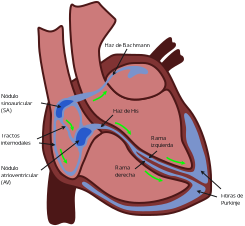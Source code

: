 <?xml version="1.0" encoding="UTF-8"?>
<dia:diagram xmlns:dia="http://www.lysator.liu.se/~alla/dia/">
  <dia:layer name="Fondo" visible="true" active="true">
    <dia:group>
      <dia:object type="Standard - Beziergon" version="0" id="O0">
        <dia:attribute name="obj_pos">
          <dia:point val="9.3,6"/>
        </dia:attribute>
        <dia:attribute name="obj_bb">
          <dia:rectangle val="7.401,5.905;9.55,8.295"/>
        </dia:attribute>
        <dia:attribute name="bez_points">
          <dia:point val="9.3,6"/>
          <dia:point val="9.3,6.4"/>
          <dia:point val="9.5,6.1"/>
          <dia:point val="9.5,6.3"/>
          <dia:point val="9.5,6.5"/>
          <dia:point val="8.8,6.7"/>
          <dia:point val="8.6,7.3"/>
          <dia:point val="8.4,7.9"/>
          <dia:point val="7.9,8.4"/>
          <dia:point val="7.5,8.2"/>
          <dia:point val="7.1,8"/>
          <dia:point val="9.3,5.6"/>
        </dia:attribute>
        <dia:attribute name="corner_types">
          <dia:enum val="1815938961"/>
          <dia:enum val="0"/>
          <dia:enum val="0"/>
          <dia:enum val="0"/>
          <dia:enum val="0"/>
        </dia:attribute>
        <dia:attribute name="line_color">
          <dia:color val="#4c1717"/>
        </dia:attribute>
        <dia:attribute name="line_width">
          <dia:real val="0.1"/>
        </dia:attribute>
        <dia:attribute name="inner_color">
          <dia:color val="#4c1717"/>
        </dia:attribute>
        <dia:attribute name="show_background">
          <dia:boolean val="true"/>
        </dia:attribute>
      </dia:object>
      <dia:object type="Standard - Beziergon" version="0" id="O1">
        <dia:attribute name="obj_pos">
          <dia:point val="9.7,6.6"/>
        </dia:attribute>
        <dia:attribute name="obj_bb">
          <dia:rectangle val="7.801,6.505;9.951,8.911"/>
        </dia:attribute>
        <dia:attribute name="bez_points">
          <dia:point val="9.7,6.6"/>
          <dia:point val="9.7,7"/>
          <dia:point val="9.867,6.767"/>
          <dia:point val="9.9,7"/>
          <dia:point val="9.933,7.233"/>
          <dia:point val="9.1,7.3"/>
          <dia:point val="8.9,8"/>
          <dia:point val="8.7,8.7"/>
          <dia:point val="8.3,9"/>
          <dia:point val="7.9,8.8"/>
          <dia:point val="7.5,8.6"/>
          <dia:point val="9.7,6.2"/>
        </dia:attribute>
        <dia:attribute name="corner_types">
          <dia:enum val="1815938961"/>
          <dia:enum val="0"/>
          <dia:enum val="0"/>
          <dia:enum val="0"/>
          <dia:enum val="0"/>
        </dia:attribute>
        <dia:attribute name="line_color">
          <dia:color val="#4c1717"/>
        </dia:attribute>
        <dia:attribute name="line_width">
          <dia:real val="0.1"/>
        </dia:attribute>
        <dia:attribute name="inner_color">
          <dia:color val="#4c1717"/>
        </dia:attribute>
        <dia:attribute name="show_background">
          <dia:boolean val="true"/>
        </dia:attribute>
      </dia:object>
      <dia:object type="Standard - Beziergon" version="0" id="O2">
        <dia:attribute name="obj_pos">
          <dia:point val="3.7,12"/>
        </dia:attribute>
        <dia:attribute name="obj_bb">
          <dia:rectangle val="3.084,11.79;4.59,15.306"/>
        </dia:attribute>
        <dia:attribute name="bez_points">
          <dia:point val="3.7,12"/>
          <dia:point val="4.1,13"/>
          <dia:point val="4.7,12.8"/>
          <dia:point val="4.5,13.5"/>
          <dia:point val="4.3,14.2"/>
          <dia:point val="4.7,15.4"/>
          <dia:point val="4.217,15.194"/>
          <dia:point val="3.733,14.988"/>
          <dia:point val="3.7,15.4"/>
          <dia:point val="3.3,15.2"/>
          <dia:point val="2.9,15"/>
          <dia:point val="3.3,11"/>
        </dia:attribute>
        <dia:attribute name="corner_types">
          <dia:enum val="1815938961"/>
          <dia:enum val="0"/>
          <dia:enum val="0"/>
          <dia:enum val="0"/>
          <dia:enum val="0"/>
        </dia:attribute>
        <dia:attribute name="line_color">
          <dia:color val="#4c1717"/>
        </dia:attribute>
        <dia:attribute name="line_width">
          <dia:real val="0.1"/>
        </dia:attribute>
        <dia:attribute name="inner_color">
          <dia:color val="#4c1717"/>
        </dia:attribute>
        <dia:attribute name="show_background">
          <dia:boolean val="true"/>
        </dia:attribute>
      </dia:object>
      <dia:object type="Standard - Beziergon" version="0" id="O3">
        <dia:attribute name="obj_pos">
          <dia:point val="3.1,9.4"/>
        </dia:attribute>
        <dia:attribute name="obj_bb">
          <dia:rectangle val="2.842,6.728;11.353,14.85"/>
        </dia:attribute>
        <dia:attribute name="bez_points">
          <dia:point val="3.1,9.4"/>
          <dia:point val="3.3,8.6"/>
          <dia:point val="4.3,8.2"/>
          <dia:point val="5.5,7.4"/>
          <dia:point val="6.7,6.6"/>
          <dia:point val="6.1,6.8"/>
          <dia:point val="7.7,6.8"/>
          <dia:point val="9.3,6.8"/>
          <dia:point val="9.3,8.5"/>
          <dia:point val="10.1,9.4"/>
          <dia:point val="10.9,10.3"/>
          <dia:point val="11.3,12"/>
          <dia:point val="11.3,13"/>
          <dia:point val="11.3,14"/>
          <dia:point val="11.4,13.8"/>
          <dia:point val="10.4,14.3"/>
          <dia:point val="9.4,14.8"/>
          <dia:point val="8.9,14.8"/>
          <dia:point val="7.9,14.8"/>
          <dia:point val="6.9,14.8"/>
          <dia:point val="6.4,14.5"/>
          <dia:point val="5.4,13.8"/>
          <dia:point val="4.4,13.1"/>
          <dia:point val="3.8,13.6"/>
          <dia:point val="3.3,12.6"/>
          <dia:point val="2.8,11.6"/>
          <dia:point val="2.9,11.4"/>
          <dia:point val="2.9,11"/>
          <dia:point val="2.9,10.6"/>
          <dia:point val="2.9,10.2"/>
        </dia:attribute>
        <dia:attribute name="corner_types">
          <dia:enum val="1918960260"/>
          <dia:enum val="0"/>
          <dia:enum val="0"/>
          <dia:enum val="0"/>
          <dia:enum val="0"/>
          <dia:enum val="0"/>
          <dia:enum val="0"/>
          <dia:enum val="0"/>
          <dia:enum val="0"/>
          <dia:enum val="0"/>
          <dia:enum val="0"/>
        </dia:attribute>
        <dia:attribute name="line_color">
          <dia:color val="#4c1717"/>
        </dia:attribute>
        <dia:attribute name="line_width">
          <dia:real val="0.1"/>
        </dia:attribute>
        <dia:attribute name="inner_color">
          <dia:color val="#803333"/>
        </dia:attribute>
        <dia:attribute name="show_background">
          <dia:boolean val="true"/>
        </dia:attribute>
      </dia:object>
      <dia:object type="Standard - Beziergon" version="0" id="O4">
        <dia:attribute name="obj_pos">
          <dia:point val="6.5,5"/>
        </dia:attribute>
        <dia:attribute name="obj_bb">
          <dia:rectangle val="4.197,4.103;10.401,12.55"/>
        </dia:attribute>
        <dia:attribute name="bez_points">
          <dia:point val="6.5,5"/>
          <dia:point val="6.7,5.2"/>
          <dia:point val="5.7,6"/>
          <dia:point val="5.7,6.6"/>
          <dia:point val="5.7,7.2"/>
          <dia:point val="5.9,8"/>
          <dia:point val="6.1,8.2"/>
          <dia:point val="6.3,8.4"/>
          <dia:point val="6.7,9.2"/>
          <dia:point val="7.9,9"/>
          <dia:point val="9.1,8.8"/>
          <dia:point val="9,8"/>
          <dia:point val="9.5,9.1"/>
          <dia:point val="10,10.2"/>
          <dia:point val="9.7,10.8"/>
          <dia:point val="9.9,11.2"/>
          <dia:point val="10.1,11.6"/>
          <dia:point val="10.6,12.5"/>
          <dia:point val="10.2,12.5"/>
          <dia:point val="9.8,12.5"/>
          <dia:point val="8.567,12"/>
          <dia:point val="7.9,11.6"/>
          <dia:point val="7.233,11.2"/>
          <dia:point val="7.1,10.6"/>
          <dia:point val="6.1,10.2"/>
          <dia:point val="5.1,9.8"/>
          <dia:point val="4.7,8.4"/>
          <dia:point val="4.5,7.6"/>
          <dia:point val="4.3,6.8"/>
          <dia:point val="4.1,4"/>
          <dia:point val="4.4,4.3"/>
          <dia:point val="4.7,4.6"/>
          <dia:point val="5.55,3.983"/>
          <dia:point val="5.7,4.2"/>
          <dia:point val="5.85,4.417"/>
          <dia:point val="6.3,4.8"/>
        </dia:attribute>
        <dia:attribute name="corner_types">
          <dia:enum val="1918960260"/>
          <dia:enum val="0"/>
          <dia:enum val="0"/>
          <dia:enum val="0"/>
          <dia:enum val="0"/>
          <dia:enum val="0"/>
          <dia:enum val="0"/>
          <dia:enum val="0"/>
          <dia:enum val="0"/>
          <dia:enum val="0"/>
          <dia:enum val="0"/>
          <dia:enum val="0"/>
          <dia:enum val="0"/>
        </dia:attribute>
        <dia:attribute name="line_color">
          <dia:color val="#4c1717"/>
        </dia:attribute>
        <dia:attribute name="line_width">
          <dia:real val="0.1"/>
        </dia:attribute>
        <dia:attribute name="inner_color">
          <dia:color val="#cc7a7a"/>
        </dia:attribute>
        <dia:attribute name="show_background">
          <dia:boolean val="true"/>
        </dia:attribute>
      </dia:object>
      <dia:object type="Standard - Beziergon" version="0" id="O5">
        <dia:attribute name="obj_pos">
          <dia:point val="7.9,7.2"/>
        </dia:attribute>
        <dia:attribute name="obj_bb">
          <dia:rectangle val="5.987,7.15;9.076,9.082"/>
        </dia:attribute>
        <dia:attribute name="bez_points">
          <dia:point val="7.9,7.2"/>
          <dia:point val="8.6,7.2"/>
          <dia:point val="8.933,7.933"/>
          <dia:point val="9,8.1"/>
          <dia:point val="9.067,8.267"/>
          <dia:point val="9.1,8.8"/>
          <dia:point val="7.9,9"/>
          <dia:point val="6.7,9.2"/>
          <dia:point val="6.3,8.4"/>
          <dia:point val="6.1,8.2"/>
          <dia:point val="5.9,8"/>
          <dia:point val="6.2,7.6"/>
          <dia:point val="6.7,7.4"/>
          <dia:point val="7.2,7.2"/>
          <dia:point val="7.2,7.2"/>
        </dia:attribute>
        <dia:attribute name="corner_types">
          <dia:enum val="1815938298"/>
          <dia:enum val="0"/>
          <dia:enum val="0"/>
          <dia:enum val="0"/>
          <dia:enum val="0"/>
          <dia:enum val="0"/>
        </dia:attribute>
        <dia:attribute name="line_color">
          <dia:color val="#4c1717"/>
        </dia:attribute>
        <dia:attribute name="line_width">
          <dia:real val="0.1"/>
        </dia:attribute>
        <dia:attribute name="inner_color">
          <dia:color val="#cc7a7a"/>
        </dia:attribute>
        <dia:attribute name="show_background">
          <dia:boolean val="true"/>
        </dia:attribute>
      </dia:object>
      <dia:object type="Standard - Beziergon" version="0" id="O6">
        <dia:attribute name="obj_pos">
          <dia:point val="3.9,12.8"/>
        </dia:attribute>
        <dia:attribute name="obj_bb">
          <dia:rectangle val="3.676,10.605;10.25,14.25"/>
        </dia:attribute>
        <dia:attribute name="bez_points">
          <dia:point val="3.9,12.8"/>
          <dia:point val="3.1,12.4"/>
          <dia:point val="5.3,11.2"/>
          <dia:point val="5.7,10.8"/>
          <dia:point val="6.1,10.4"/>
          <dia:point val="6.9,10.9"/>
          <dia:point val="7.1,11.4"/>
          <dia:point val="7.3,11.9"/>
          <dia:point val="8.3,12.6"/>
          <dia:point val="8.7,12.8"/>
          <dia:point val="9.1,13"/>
          <dia:point val="10.2,13.1"/>
          <dia:point val="10.2,13.3"/>
          <dia:point val="10.2,13.5"/>
          <dia:point val="9.1,14.2"/>
          <dia:point val="7.7,14.2"/>
          <dia:point val="6.3,14.2"/>
          <dia:point val="5.7,13.4"/>
          <dia:point val="5.1,13"/>
          <dia:point val="4.5,12.6"/>
          <dia:point val="4.7,13.2"/>
        </dia:attribute>
        <dia:attribute name="corner_types">
          <dia:enum val="1918960260"/>
          <dia:enum val="0"/>
          <dia:enum val="0"/>
          <dia:enum val="0"/>
          <dia:enum val="0"/>
          <dia:enum val="0"/>
          <dia:enum val="0"/>
          <dia:enum val="0"/>
        </dia:attribute>
        <dia:attribute name="line_color">
          <dia:color val="#4c1717"/>
        </dia:attribute>
        <dia:attribute name="line_width">
          <dia:real val="0.1"/>
        </dia:attribute>
        <dia:attribute name="inner_color">
          <dia:color val="#cc7a7a"/>
        </dia:attribute>
        <dia:attribute name="show_background">
          <dia:boolean val="true"/>
        </dia:attribute>
      </dia:object>
      <dia:object type="Standard - Beziergon" version="0" id="O7">
        <dia:attribute name="obj_pos">
          <dia:point val="3.1,5.6"/>
        </dia:attribute>
        <dia:attribute name="obj_bb">
          <dia:rectangle val="2.618,5.298;5.88,13.066"/>
        </dia:attribute>
        <dia:attribute name="bez_points">
          <dia:point val="3.1,5.6"/>
          <dia:point val="3.7,5.8"/>
          <dia:point val="3.9,4.8"/>
          <dia:point val="3.9,5.8"/>
          <dia:point val="3.9,6.8"/>
          <dia:point val="4.3,8.6"/>
          <dia:point val="4.9,9.6"/>
          <dia:point val="5.5,10.6"/>
          <dia:point val="6.1,10.6"/>
          <dia:point val="5.7,10.8"/>
          <dia:point val="5.3,11"/>
          <dia:point val="5.1,11.8"/>
          <dia:point val="4.9,12.2"/>
          <dia:point val="4.7,12.6"/>
          <dia:point val="4.7,13.4"/>
          <dia:point val="3.9,12.8"/>
          <dia:point val="3.1,12.2"/>
          <dia:point val="3.3,10.217"/>
          <dia:point val="3.3,9.8"/>
          <dia:point val="3.3,9.383"/>
          <dia:point val="2.7,7.2"/>
          <dia:point val="2.7,6.2"/>
          <dia:point val="2.7,5.2"/>
          <dia:point val="2.5,5.4"/>
        </dia:attribute>
        <dia:attribute name="corner_types">
          <dia:enum val="1918960260"/>
          <dia:enum val="0"/>
          <dia:enum val="0"/>
          <dia:enum val="0"/>
          <dia:enum val="0"/>
          <dia:enum val="0"/>
          <dia:enum val="0"/>
          <dia:enum val="0"/>
          <dia:enum val="0"/>
        </dia:attribute>
        <dia:attribute name="line_color">
          <dia:color val="#4c1717"/>
        </dia:attribute>
        <dia:attribute name="line_width">
          <dia:real val="0.1"/>
        </dia:attribute>
        <dia:attribute name="inner_color">
          <dia:color val="#cc7a7a"/>
        </dia:attribute>
        <dia:attribute name="show_background">
          <dia:boolean val="true"/>
        </dia:attribute>
      </dia:object>
    </dia:group>
    <dia:group>
      <dia:object type="Standard - Beziergon" version="0" id="O8">
        <dia:attribute name="obj_pos">
          <dia:point val="4.1,9"/>
        </dia:attribute>
        <dia:attribute name="obj_bb">
          <dia:rectangle val="3.442,8.95;4.529,10.05"/>
        </dia:attribute>
        <dia:attribute name="bez_points">
          <dia:point val="4.1,9"/>
          <dia:point val="4.7,9"/>
          <dia:point val="4.5,9.2"/>
          <dia:point val="4.1,9.4"/>
          <dia:point val="3.7,9.6"/>
          <dia:point val="4.1,10"/>
          <dia:point val="3.7,10"/>
          <dia:point val="3.3,10"/>
          <dia:point val="3.5,9"/>
        </dia:attribute>
        <dia:attribute name="corner_types">
          <dia:enum val="1815937893"/>
          <dia:enum val="0"/>
          <dia:enum val="0"/>
          <dia:enum val="0"/>
        </dia:attribute>
        <dia:attribute name="line_color">
          <dia:color val="#7a93cc"/>
        </dia:attribute>
        <dia:attribute name="line_width">
          <dia:real val="0.1"/>
        </dia:attribute>
        <dia:attribute name="inner_color">
          <dia:color val="#285acc"/>
        </dia:attribute>
        <dia:attribute name="show_background">
          <dia:boolean val="true"/>
        </dia:attribute>
      </dia:object>
      <dia:object type="Standard - Beziergon" version="0" id="O9">
        <dia:attribute name="obj_pos">
          <dia:point val="5.1,10.4"/>
        </dia:attribute>
        <dia:attribute name="obj_bb">
          <dia:rectangle val="4.442,10.328;5.432,11.45"/>
        </dia:attribute>
        <dia:attribute name="bez_points">
          <dia:point val="5.1,10.4"/>
          <dia:point val="5.7,10.6"/>
          <dia:point val="5.167,10.833"/>
          <dia:point val="5.1,11"/>
          <dia:point val="5.033,11.167"/>
          <dia:point val="5.1,11.4"/>
          <dia:point val="4.7,11.4"/>
          <dia:point val="4.3,11.4"/>
          <dia:point val="4.5,10.2"/>
        </dia:attribute>
        <dia:attribute name="corner_types">
          <dia:enum val="1815937893"/>
          <dia:enum val="0"/>
          <dia:enum val="0"/>
          <dia:enum val="0"/>
        </dia:attribute>
        <dia:attribute name="line_color">
          <dia:color val="#7a93cc"/>
        </dia:attribute>
        <dia:attribute name="line_width">
          <dia:real val="0.1"/>
        </dia:attribute>
        <dia:attribute name="inner_color">
          <dia:color val="#285acc"/>
        </dia:attribute>
        <dia:attribute name="show_background">
          <dia:boolean val="true"/>
        </dia:attribute>
      </dia:object>
      <dia:object type="Standard - Beziergon" version="0" id="O10">
        <dia:attribute name="obj_pos">
          <dia:point val="5.3,10.3"/>
        </dia:attribute>
        <dia:attribute name="obj_bb">
          <dia:rectangle val="4.843,9.704;11.15,14.616"/>
        </dia:attribute>
        <dia:attribute name="bez_points">
          <dia:point val="5.3,10.3"/>
          <dia:point val="5.8,10.2"/>
          <dia:point val="6.3,10.5"/>
          <dia:point val="6.5,10.6"/>
          <dia:point val="6.7,10.7"/>
          <dia:point val="7,11"/>
          <dia:point val="7.1,11.1"/>
          <dia:point val="7.2,11.2"/>
          <dia:point val="7.3,11.3"/>
          <dia:point val="7.5,11.5"/>
          <dia:point val="7.7,11.7"/>
          <dia:point val="8.3,12"/>
          <dia:point val="8.5,12.1"/>
          <dia:point val="8.7,12.2"/>
          <dia:point val="9,12.3"/>
          <dia:point val="9.5,12.5"/>
          <dia:point val="10,12.7"/>
          <dia:point val="10.4,12.8"/>
          <dia:point val="10.5,12.6"/>
          <dia:point val="10.6,12.4"/>
          <dia:point val="10.6,12"/>
          <dia:point val="10.3,11.5"/>
          <dia:point val="10,11"/>
          <dia:point val="10.133,10.7"/>
          <dia:point val="10.1,10.4"/>
          <dia:point val="10.067,10.1"/>
          <dia:point val="9.9,9.6"/>
          <dia:point val="10.1,9.8"/>
          <dia:point val="10.3,10"/>
          <dia:point val="10.367,10.217"/>
          <dia:point val="10.5,10.5"/>
          <dia:point val="10.633,10.783"/>
          <dia:point val="10.683,11.017"/>
          <dia:point val="10.8,11.4"/>
          <dia:point val="10.917,11.783"/>
          <dia:point val="10.95,11.817"/>
          <dia:point val="11,12.1"/>
          <dia:point val="11.05,12.383"/>
          <dia:point val="11.1,12.8"/>
          <dia:point val="11.1,13.1"/>
          <dia:point val="11.1,13.4"/>
          <dia:point val="10.5,12.8"/>
          <dia:point val="10.1,12.7"/>
          <dia:point val="9.7,12.6"/>
          <dia:point val="8.9,12.3"/>
          <dia:point val="8.7,12.2"/>
          <dia:point val="8.5,12.1"/>
          <dia:point val="7.267,11.383"/>
          <dia:point val="7.4,11.5"/>
          <dia:point val="7.533,11.617"/>
          <dia:point val="7.483,11.733"/>
          <dia:point val="7.7,11.9"/>
          <dia:point val="7.917,12.067"/>
          <dia:point val="8.167,12.233"/>
          <dia:point val="8.7,12.5"/>
          <dia:point val="9.233,12.767"/>
          <dia:point val="9.733,12.85"/>
          <dia:point val="10.1,13"/>
          <dia:point val="10.467,13.15"/>
          <dia:point val="10.5,13.2"/>
          <dia:point val="10.9,13.4"/>
          <dia:point val="11.3,13.6"/>
          <dia:point val="10.1,14.2"/>
          <dia:point val="9.5,14.4"/>
          <dia:point val="8.9,14.6"/>
          <dia:point val="7.5,14.6"/>
          <dia:point val="7.1,14.5"/>
          <dia:point val="6.7,14.4"/>
          <dia:point val="6.4,14.2"/>
          <dia:point val="6.133,14.038"/>
          <dia:point val="5.867,13.876"/>
          <dia:point val="4.8,13.3"/>
          <dia:point val="4.9,13.2"/>
          <dia:point val="5,13.1"/>
          <dia:point val="5.5,13.6"/>
          <dia:point val="5.7,13.7"/>
          <dia:point val="5.9,13.8"/>
          <dia:point val="6.5,14.317"/>
          <dia:point val="7.1,14.4"/>
          <dia:point val="7.7,14.483"/>
          <dia:point val="8.833,14.4"/>
          <dia:point val="9.3,14.2"/>
          <dia:point val="9.767,14"/>
          <dia:point val="10.2,13.733"/>
          <dia:point val="10.4,13.4"/>
          <dia:point val="10.6,13.067"/>
          <dia:point val="9.6,12.8"/>
          <dia:point val="9.4,12.8"/>
          <dia:point val="9.2,12.8"/>
          <dia:point val="8.8,12.6"/>
          <dia:point val="8.6,12.5"/>
          <dia:point val="8.4,12.4"/>
          <dia:point val="7.867,12.05"/>
          <dia:point val="7.6,11.8"/>
          <dia:point val="7.333,11.55"/>
          <dia:point val="7.333,11.3"/>
          <dia:point val="7,11"/>
          <dia:point val="6.667,10.7"/>
          <dia:point val="6.8,10.8"/>
          <dia:point val="6.5,10.6"/>
          <dia:point val="6.2,10.4"/>
          <dia:point val="5.8,10.45"/>
          <dia:point val="5.65,10.45"/>
          <dia:point val="5.5,10.45"/>
          <dia:point val="5.65,10.4"/>
          <dia:point val="5.5,10.5"/>
          <dia:point val="5.35,10.6"/>
          <dia:point val="5.406,10.546"/>
          <dia:point val="5.372,10.529"/>
          <dia:point val="5.339,10.513"/>
          <dia:point val="5.327,10.47"/>
          <dia:point val="5.3,10.4"/>
          <dia:point val="5.273,10.331"/>
          <dia:point val="4.8,10.4"/>
        </dia:attribute>
        <dia:attribute name="corner_types">
          <dia:enum val="1815937605"/>
          <dia:enum val="0"/>
          <dia:enum val="0"/>
          <dia:enum val="0"/>
          <dia:enum val="0"/>
          <dia:enum val="0"/>
          <dia:enum val="0"/>
          <dia:enum val="0"/>
          <dia:enum val="0"/>
          <dia:enum val="0"/>
          <dia:enum val="0"/>
          <dia:enum val="0"/>
          <dia:enum val="0"/>
          <dia:enum val="0"/>
          <dia:enum val="0"/>
          <dia:enum val="0"/>
          <dia:enum val="0"/>
          <dia:enum val="0"/>
          <dia:enum val="0"/>
          <dia:enum val="0"/>
          <dia:enum val="0"/>
          <dia:enum val="0"/>
          <dia:enum val="0"/>
          <dia:enum val="0"/>
          <dia:enum val="0"/>
          <dia:enum val="0"/>
          <dia:enum val="0"/>
          <dia:enum val="0"/>
          <dia:enum val="0"/>
          <dia:enum val="0"/>
          <dia:enum val="0"/>
          <dia:enum val="0"/>
          <dia:enum val="0"/>
          <dia:enum val="0"/>
          <dia:enum val="0"/>
          <dia:enum val="0"/>
          <dia:enum val="0"/>
          <dia:enum val="0"/>
          <dia:enum val="0"/>
        </dia:attribute>
        <dia:attribute name="line_color">
          <dia:color val="#7a93cc"/>
        </dia:attribute>
        <dia:attribute name="line_width">
          <dia:real val="0.1"/>
        </dia:attribute>
        <dia:attribute name="inner_color">
          <dia:color val="#7a93cc"/>
        </dia:attribute>
        <dia:attribute name="show_background">
          <dia:boolean val="true"/>
        </dia:attribute>
      </dia:object>
      <dia:object type="Standard - Beziergon" version="0" id="O11">
        <dia:attribute name="obj_pos">
          <dia:point val="5.3,8.7"/>
        </dia:attribute>
        <dia:attribute name="obj_bb">
          <dia:rectangle val="4.111,7.35;8.158,9.166"/>
        </dia:attribute>
        <dia:attribute name="bez_points">
          <dia:point val="5.3,8.7"/>
          <dia:point val="6,8.6"/>
          <dia:point val="6.133,7.9"/>
          <dia:point val="6.5,7.7"/>
          <dia:point val="6.867,7.5"/>
          <dia:point val="6.9,7.4"/>
          <dia:point val="7.5,7.4"/>
          <dia:point val="8.1,7.4"/>
          <dia:point val="8.3,7.8"/>
          <dia:point val="7.9,7.7"/>
          <dia:point val="7.5,7.6"/>
          <dia:point val="7.3,8"/>
          <dia:point val="7.2,7.9"/>
          <dia:point val="7.1,7.8"/>
          <dia:point val="7.4,7.6"/>
          <dia:point val="7.3,7.5"/>
          <dia:point val="7.2,7.4"/>
          <dia:point val="6.767,7.533"/>
          <dia:point val="6.5,7.7"/>
          <dia:point val="6.233,7.867"/>
          <dia:point val="6,8.4"/>
          <dia:point val="5.7,8.6"/>
          <dia:point val="5.4,8.8"/>
          <dia:point val="4.5,9.2"/>
          <dia:point val="4.5,9.1"/>
          <dia:point val="4.5,9"/>
          <dia:point val="4.4,9"/>
          <dia:point val="4.2,9"/>
          <dia:point val="4,9"/>
          <dia:point val="4.6,8.8"/>
        </dia:attribute>
        <dia:attribute name="corner_types">
          <dia:enum val="1815937893"/>
          <dia:enum val="0"/>
          <dia:enum val="0"/>
          <dia:enum val="0"/>
          <dia:enum val="0"/>
          <dia:enum val="0"/>
          <dia:enum val="0"/>
          <dia:enum val="0"/>
          <dia:enum val="0"/>
          <dia:enum val="0"/>
          <dia:enum val="0"/>
        </dia:attribute>
        <dia:attribute name="line_color">
          <dia:color val="#7a93cc"/>
        </dia:attribute>
        <dia:attribute name="line_width">
          <dia:real val="0.1"/>
        </dia:attribute>
        <dia:attribute name="inner_color">
          <dia:color val="#7a93cc"/>
        </dia:attribute>
        <dia:attribute name="show_background">
          <dia:boolean val="true"/>
        </dia:attribute>
      </dia:object>
      <dia:object type="Standard - Beziergon" version="0" id="O12">
        <dia:attribute name="obj_pos">
          <dia:point val="4.7,9.5"/>
        </dia:attribute>
        <dia:attribute name="obj_bb">
          <dia:rectangle val="4.274,9.15;4.894,10.47"/>
        </dia:attribute>
        <dia:attribute name="bez_points">
          <dia:point val="4.7,9.5"/>
          <dia:point val="4.8,9.7"/>
          <dia:point val="4.8,9.9"/>
          <dia:point val="4.8,10.1"/>
          <dia:point val="4.8,10.3"/>
          <dia:point val="4.9,10.3"/>
          <dia:point val="4.8,10.4"/>
          <dia:point val="4.7,10.5"/>
          <dia:point val="4.8,10.2"/>
          <dia:point val="4.8,10"/>
          <dia:point val="4.8,9.8"/>
          <dia:point val="4.6,9.3"/>
          <dia:point val="4.4,9.3"/>
          <dia:point val="4.2,9.3"/>
          <dia:point val="4.45,9.2"/>
          <dia:point val="4.5,9.2"/>
          <dia:point val="4.55,9.2"/>
          <dia:point val="4.6,9.3"/>
        </dia:attribute>
        <dia:attribute name="corner_types">
          <dia:enum val="1815937893"/>
          <dia:enum val="0"/>
          <dia:enum val="0"/>
          <dia:enum val="0"/>
          <dia:enum val="0"/>
          <dia:enum val="0"/>
          <dia:enum val="0"/>
        </dia:attribute>
        <dia:attribute name="line_color">
          <dia:color val="#7a93cc"/>
        </dia:attribute>
        <dia:attribute name="line_width">
          <dia:real val="0.1"/>
        </dia:attribute>
        <dia:attribute name="inner_color">
          <dia:color val="#7a93cc"/>
        </dia:attribute>
        <dia:attribute name="show_background">
          <dia:boolean val="true"/>
        </dia:attribute>
      </dia:object>
      <dia:object type="Standard - Beziergon" version="0" id="O13">
        <dia:attribute name="obj_pos">
          <dia:point val="3.6,10"/>
        </dia:attribute>
        <dia:attribute name="obj_bb">
          <dia:rectangle val="3.422,9.891;4.918,12.85"/>
        </dia:attribute>
        <dia:attribute name="bez_points">
          <dia:point val="3.6,10"/>
          <dia:point val="3.6,10"/>
          <dia:point val="3.467,10.067"/>
          <dia:point val="3.5,10.3"/>
          <dia:point val="3.533,10.533"/>
          <dia:point val="3.48,10.8"/>
          <dia:point val="3.48,10.9"/>
          <dia:point val="3.48,11"/>
          <dia:point val="3.48,11.26"/>
          <dia:point val="3.54,11.5"/>
          <dia:point val="3.6,11.74"/>
          <dia:point val="3.74,12.14"/>
          <dia:point val="3.84,12.34"/>
          <dia:point val="3.94,12.54"/>
          <dia:point val="4,12.7"/>
          <dia:point val="4.3,12.7"/>
          <dia:point val="4.6,12.7"/>
          <dia:point val="4.77,11.84"/>
          <dia:point val="4.77,11.74"/>
          <dia:point val="4.77,11.64"/>
          <dia:point val="4.75,11.7"/>
          <dia:point val="4.7,11.5"/>
          <dia:point val="4.65,11.3"/>
          <dia:point val="4.8,11.46"/>
          <dia:point val="4.85,11.41"/>
          <dia:point val="4.9,11.36"/>
          <dia:point val="4.83,11.45"/>
          <dia:point val="4.8,11.6"/>
          <dia:point val="4.77,11.75"/>
          <dia:point val="4.77,12.002"/>
          <dia:point val="4.686,12.202"/>
          <dia:point val="4.603,12.402"/>
          <dia:point val="4.5,12.8"/>
          <dia:point val="4.3,12.8"/>
          <dia:point val="4.1,12.8"/>
          <dia:point val="3.9,12.5"/>
          <dia:point val="3.8,12.3"/>
          <dia:point val="3.7,12.1"/>
          <dia:point val="3.6,11.88"/>
          <dia:point val="3.59,11.78"/>
          <dia:point val="3.58,11.68"/>
          <dia:point val="3.54,11.68"/>
          <dia:point val="3.5,11.5"/>
          <dia:point val="3.46,11.32"/>
          <dia:point val="3.467,10.133"/>
          <dia:point val="3.5,10"/>
          <dia:point val="3.533,9.867"/>
          <dia:point val="3.6,10"/>
        </dia:attribute>
        <dia:attribute name="corner_types">
          <dia:enum val="1815937893"/>
          <dia:enum val="0"/>
          <dia:enum val="0"/>
          <dia:enum val="0"/>
          <dia:enum val="0"/>
          <dia:enum val="0"/>
          <dia:enum val="0"/>
          <dia:enum val="0"/>
          <dia:enum val="0"/>
          <dia:enum val="0"/>
          <dia:enum val="0"/>
          <dia:enum val="0"/>
          <dia:enum val="0"/>
          <dia:enum val="0"/>
          <dia:enum val="0"/>
          <dia:enum val="0"/>
          <dia:enum val="0"/>
        </dia:attribute>
        <dia:attribute name="line_color">
          <dia:color val="#7a93cc"/>
        </dia:attribute>
        <dia:attribute name="line_width">
          <dia:real val="0.1"/>
        </dia:attribute>
        <dia:attribute name="inner_color">
          <dia:color val="#7a93cc"/>
        </dia:attribute>
        <dia:attribute name="show_background">
          <dia:boolean val="true"/>
        </dia:attribute>
      </dia:object>
      <dia:object type="Standard - Beziergon" version="0" id="O14">
        <dia:attribute name="obj_pos">
          <dia:point val="4.1,10.44"/>
        </dia:attribute>
        <dia:attribute name="obj_bb">
          <dia:rectangle val="3.71,9.94;4.532,11.234"/>
        </dia:attribute>
        <dia:attribute name="bez_points">
          <dia:point val="4.1,10.44"/>
          <dia:point val="4.12,10.46"/>
          <dia:point val="4.22,10.68"/>
          <dia:point val="4.24,10.78"/>
          <dia:point val="4.26,10.88"/>
          <dia:point val="4.36,11.04"/>
          <dia:point val="4.42,11.02"/>
          <dia:point val="4.48,11"/>
          <dia:point val="4.44,11.1"/>
          <dia:point val="4.44,11.12"/>
          <dia:point val="4.44,11.14"/>
          <dia:point val="4.52,11.2"/>
          <dia:point val="4.46,11.18"/>
          <dia:point val="4.4,11.16"/>
          <dia:point val="4.2,10.9"/>
          <dia:point val="4.2,10.7"/>
          <dia:point val="4.2,10.5"/>
          <dia:point val="3.76,10.14"/>
          <dia:point val="3.76,10.04"/>
          <dia:point val="3.76,9.94"/>
          <dia:point val="3.82,10.02"/>
          <dia:point val="3.84,10.02"/>
          <dia:point val="3.86,10.02"/>
          <dia:point val="3.833,10.137"/>
          <dia:point val="3.86,10.18"/>
          <dia:point val="3.887,10.223"/>
          <dia:point val="4.08,10.42"/>
        </dia:attribute>
        <dia:attribute name="corner_types">
          <dia:enum val="1815937893"/>
          <dia:enum val="0"/>
          <dia:enum val="0"/>
          <dia:enum val="0"/>
          <dia:enum val="0"/>
          <dia:enum val="0"/>
          <dia:enum val="0"/>
          <dia:enum val="0"/>
          <dia:enum val="0"/>
          <dia:enum val="0"/>
        </dia:attribute>
        <dia:attribute name="line_color">
          <dia:color val="#7a93cc"/>
        </dia:attribute>
        <dia:attribute name="line_width">
          <dia:real val="0.1"/>
        </dia:attribute>
        <dia:attribute name="inner_color">
          <dia:color val="#7a93cc"/>
        </dia:attribute>
        <dia:attribute name="show_background">
          <dia:boolean val="true"/>
        </dia:attribute>
      </dia:object>
    </dia:group>
    <dia:group>
      <dia:object type="Standard - BezierLine" version="0" id="O15">
        <dia:attribute name="obj_pos">
          <dia:point val="6.5,10.2"/>
        </dia:attribute>
        <dia:attribute name="obj_bb">
          <dia:rectangle val="6.463,10.162;7.305,10.8"/>
        </dia:attribute>
        <dia:attribute name="bez_points">
          <dia:point val="6.5,10.2"/>
          <dia:point val="6.7,10.2"/>
          <dia:point val="7.1,10.5"/>
          <dia:point val="7.3,10.8"/>
        </dia:attribute>
        <dia:attribute name="corner_types">
          <dia:enum val="0"/>
          <dia:enum val="0"/>
        </dia:attribute>
        <dia:attribute name="line_color">
          <dia:color val="#00ff00"/>
        </dia:attribute>
        <dia:attribute name="line_width">
          <dia:real val="0.075"/>
        </dia:attribute>
        <dia:attribute name="end_arrow">
          <dia:enum val="22"/>
        </dia:attribute>
        <dia:attribute name="end_arrow_length">
          <dia:real val="0.05"/>
        </dia:attribute>
        <dia:attribute name="end_arrow_width">
          <dia:real val="0.05"/>
        </dia:attribute>
      </dia:object>
      <dia:object type="Standard - BezierLine" version="0" id="O16">
        <dia:attribute name="obj_pos">
          <dia:point val="9.08,11.92"/>
        </dia:attribute>
        <dia:attribute name="obj_bb">
          <dia:rectangle val="9.027,11.867;10.03,12.304"/>
        </dia:attribute>
        <dia:attribute name="bez_points">
          <dia:point val="9.08,11.92"/>
          <dia:point val="9.28,12.07"/>
          <dia:point val="9.58,12.17"/>
          <dia:point val="10.03,12.22"/>
        </dia:attribute>
        <dia:attribute name="corner_types">
          <dia:enum val="0"/>
          <dia:enum val="0"/>
        </dia:attribute>
        <dia:attribute name="line_color">
          <dia:color val="#00ff00"/>
        </dia:attribute>
        <dia:attribute name="line_width">
          <dia:real val="0.075"/>
        </dia:attribute>
        <dia:attribute name="end_arrow">
          <dia:enum val="22"/>
        </dia:attribute>
        <dia:attribute name="end_arrow_length">
          <dia:real val="0.05"/>
        </dia:attribute>
        <dia:attribute name="end_arrow_width">
          <dia:real val="0.05"/>
        </dia:attribute>
      </dia:object>
      <dia:object type="Standard - BezierLine" version="0" id="O17">
        <dia:attribute name="obj_pos">
          <dia:point val="8,12.6"/>
        </dia:attribute>
        <dia:attribute name="obj_bb">
          <dia:rectangle val="7.947,12.547;8.9,13.153"/>
        </dia:attribute>
        <dia:attribute name="bez_points">
          <dia:point val="8,12.6"/>
          <dia:point val="8.2,12.8"/>
          <dia:point val="8.5,13"/>
          <dia:point val="8.9,13.1"/>
        </dia:attribute>
        <dia:attribute name="corner_types">
          <dia:enum val="0"/>
          <dia:enum val="0"/>
        </dia:attribute>
        <dia:attribute name="line_color">
          <dia:color val="#00ff00"/>
        </dia:attribute>
        <dia:attribute name="line_width">
          <dia:real val="0.075"/>
        </dia:attribute>
        <dia:attribute name="end_arrow">
          <dia:enum val="22"/>
        </dia:attribute>
        <dia:attribute name="end_arrow_length">
          <dia:real val="0.05"/>
        </dia:attribute>
        <dia:attribute name="end_arrow_width">
          <dia:real val="0.05"/>
        </dia:attribute>
      </dia:object>
      <dia:object type="Standard - BezierLine" version="0" id="O18">
        <dia:attribute name="obj_pos">
          <dia:point val="3.77,11.5"/>
        </dia:attribute>
        <dia:attribute name="obj_bb">
          <dia:rectangle val="3.723,11.453;4.113,12.24"/>
        </dia:attribute>
        <dia:attribute name="bez_points">
          <dia:point val="3.77,11.5"/>
          <dia:point val="3.87,11.8"/>
          <dia:point val="3.83,11.84"/>
          <dia:point val="4.11,12.24"/>
        </dia:attribute>
        <dia:attribute name="corner_types">
          <dia:enum val="0"/>
          <dia:enum val="0"/>
        </dia:attribute>
        <dia:attribute name="line_color">
          <dia:color val="#00ff00"/>
        </dia:attribute>
        <dia:attribute name="line_width">
          <dia:real val="0.075"/>
        </dia:attribute>
        <dia:attribute name="end_arrow">
          <dia:enum val="22"/>
        </dia:attribute>
        <dia:attribute name="end_arrow_length">
          <dia:real val="0.05"/>
        </dia:attribute>
        <dia:attribute name="end_arrow_width">
          <dia:real val="0.05"/>
        </dia:attribute>
      </dia:object>
      <dia:object type="Standard - BezierLine" version="0" id="O19">
        <dia:attribute name="obj_pos">
          <dia:point val="5.4,9.09"/>
        </dia:attribute>
        <dia:attribute name="obj_bb">
          <dia:rectangle val="5.351,8.59;6.1,9.139"/>
        </dia:attribute>
        <dia:attribute name="bez_points">
          <dia:point val="5.4,9.09"/>
          <dia:point val="5.9,8.89"/>
          <dia:point val="5.9,8.79"/>
          <dia:point val="6.1,8.59"/>
        </dia:attribute>
        <dia:attribute name="corner_types">
          <dia:enum val="0"/>
          <dia:enum val="0"/>
        </dia:attribute>
        <dia:attribute name="line_color">
          <dia:color val="#00ff00"/>
        </dia:attribute>
        <dia:attribute name="line_width">
          <dia:real val="0.075"/>
        </dia:attribute>
        <dia:attribute name="end_arrow">
          <dia:enum val="22"/>
        </dia:attribute>
        <dia:attribute name="end_arrow_length">
          <dia:real val="0.05"/>
        </dia:attribute>
        <dia:attribute name="end_arrow_width">
          <dia:real val="0.05"/>
        </dia:attribute>
      </dia:object>
      <dia:object type="Standard - BezierLine" version="0" id="O20">
        <dia:attribute name="obj_pos">
          <dia:point val="4.05,10.05"/>
        </dia:attribute>
        <dia:attribute name="obj_bb">
          <dia:rectangle val="3.997,9.997;4.453,10.6"/>
        </dia:attribute>
        <dia:attribute name="bez_points">
          <dia:point val="4.05,10.05"/>
          <dia:point val="4.25,10.25"/>
          <dia:point val="4.3,10.2"/>
          <dia:point val="4.4,10.6"/>
        </dia:attribute>
        <dia:attribute name="corner_types">
          <dia:enum val="0"/>
          <dia:enum val="0"/>
        </dia:attribute>
        <dia:attribute name="line_color">
          <dia:color val="#00ff00"/>
        </dia:attribute>
        <dia:attribute name="line_width">
          <dia:real val="0.075"/>
        </dia:attribute>
        <dia:attribute name="end_arrow">
          <dia:enum val="22"/>
        </dia:attribute>
        <dia:attribute name="end_arrow_length">
          <dia:real val="0.05"/>
        </dia:attribute>
        <dia:attribute name="end_arrow_width">
          <dia:real val="0.05"/>
        </dia:attribute>
      </dia:object>
    </dia:group>
    <dia:object type="Standard - Text" version="1" id="O21">
      <dia:attribute name="obj_pos">
        <dia:point val="0.8,9.2"/>
      </dia:attribute>
      <dia:attribute name="obj_bb">
        <dia:rectangle val="0.8,8.682;2.623,9.718"/>
      </dia:attribute>
      <dia:attribute name="text">
        <dia:composite type="text">
          <dia:attribute name="string">
            <dia:string>#Nódulo
sinoauricular
(SA)#</dia:string>
          </dia:attribute>
          <dia:attribute name="font">
            <dia:font family="sans" style="0" name="Helvetica"/>
          </dia:attribute>
          <dia:attribute name="height">
            <dia:real val="0.353"/>
          </dia:attribute>
          <dia:attribute name="pos">
            <dia:point val="0.8,8.945"/>
          </dia:attribute>
          <dia:attribute name="color">
            <dia:color val="#17181a"/>
          </dia:attribute>
          <dia:attribute name="alignment">
            <dia:enum val="0"/>
          </dia:attribute>
        </dia:composite>
      </dia:attribute>
      <dia:attribute name="valign">
        <dia:enum val="2"/>
      </dia:attribute>
    </dia:object>
    <dia:object type="Standard - Text" version="1" id="O22">
      <dia:attribute name="obj_pos">
        <dia:point val="5.98,6.3"/>
      </dia:attribute>
      <dia:attribute name="obj_bb">
        <dia:rectangle val="5.98,6.135;8.557,6.465"/>
      </dia:attribute>
      <dia:attribute name="text">
        <dia:composite type="text">
          <dia:attribute name="string">
            <dia:string>#Haz de Bachmann#</dia:string>
          </dia:attribute>
          <dia:attribute name="font">
            <dia:font family="sans" style="0" name="Helvetica"/>
          </dia:attribute>
          <dia:attribute name="height">
            <dia:real val="0.353"/>
          </dia:attribute>
          <dia:attribute name="pos">
            <dia:point val="5.98,6.397"/>
          </dia:attribute>
          <dia:attribute name="color">
            <dia:color val="#17181a"/>
          </dia:attribute>
          <dia:attribute name="alignment">
            <dia:enum val="0"/>
          </dia:attribute>
        </dia:composite>
      </dia:attribute>
      <dia:attribute name="valign">
        <dia:enum val="2"/>
      </dia:attribute>
    </dia:object>
    <dia:object type="Standard - Text" version="1" id="O23">
      <dia:attribute name="obj_pos">
        <dia:point val="0.8,11"/>
      </dia:attribute>
      <dia:attribute name="obj_bb">
        <dia:rectangle val="0.8,10.659;2.562,11.341"/>
      </dia:attribute>
      <dia:attribute name="text">
        <dia:composite type="text">
          <dia:attribute name="string">
            <dia:string>#Tractos
internodales#</dia:string>
          </dia:attribute>
          <dia:attribute name="font">
            <dia:font family="sans" style="0" name="Helvetica"/>
          </dia:attribute>
          <dia:attribute name="height">
            <dia:real val="0.353"/>
          </dia:attribute>
          <dia:attribute name="pos">
            <dia:point val="0.8,10.921"/>
          </dia:attribute>
          <dia:attribute name="color">
            <dia:color val="#17181a"/>
          </dia:attribute>
          <dia:attribute name="alignment">
            <dia:enum val="0"/>
          </dia:attribute>
        </dia:composite>
      </dia:attribute>
      <dia:attribute name="valign">
        <dia:enum val="2"/>
      </dia:attribute>
    </dia:object>
    <dia:object type="Standard - Text" version="1" id="O24">
      <dia:attribute name="obj_pos">
        <dia:point val="0.8,12.8"/>
      </dia:attribute>
      <dia:attribute name="obj_bb">
        <dia:rectangle val="0.8,12.282;2.973,13.318"/>
      </dia:attribute>
      <dia:attribute name="text">
        <dia:composite type="text">
          <dia:attribute name="string">
            <dia:string>#Nódulo
atrioventricular
(AV)#</dia:string>
          </dia:attribute>
          <dia:attribute name="font">
            <dia:font family="sans" style="0" name="Helvetica"/>
          </dia:attribute>
          <dia:attribute name="height">
            <dia:real val="0.353"/>
          </dia:attribute>
          <dia:attribute name="pos">
            <dia:point val="0.8,12.545"/>
          </dia:attribute>
          <dia:attribute name="color">
            <dia:color val="#17181a"/>
          </dia:attribute>
          <dia:attribute name="alignment">
            <dia:enum val="0"/>
          </dia:attribute>
        </dia:composite>
      </dia:attribute>
      <dia:attribute name="valign">
        <dia:enum val="2"/>
      </dia:attribute>
    </dia:object>
    <dia:object type="Standard - Text" version="1" id="O25">
      <dia:attribute name="obj_pos">
        <dia:point val="6.4,9.58"/>
      </dia:attribute>
      <dia:attribute name="obj_bb">
        <dia:rectangle val="6.4,9.415;7.905,9.745"/>
      </dia:attribute>
      <dia:attribute name="text">
        <dia:composite type="text">
          <dia:attribute name="string">
            <dia:string>#Haz de His#</dia:string>
          </dia:attribute>
          <dia:attribute name="font">
            <dia:font family="sans" style="0" name="Helvetica"/>
          </dia:attribute>
          <dia:attribute name="height">
            <dia:real val="0.353"/>
          </dia:attribute>
          <dia:attribute name="pos">
            <dia:point val="6.4,9.678"/>
          </dia:attribute>
          <dia:attribute name="color">
            <dia:color val="#17181a"/>
          </dia:attribute>
          <dia:attribute name="alignment">
            <dia:enum val="0"/>
          </dia:attribute>
        </dia:composite>
      </dia:attribute>
      <dia:attribute name="valign">
        <dia:enum val="2"/>
      </dia:attribute>
    </dia:object>
    <dia:object type="Standard - Text" version="1" id="O26">
      <dia:attribute name="obj_pos">
        <dia:point val="8.3,11.12"/>
      </dia:attribute>
      <dia:attribute name="obj_bb">
        <dia:rectangle val="8.3,10.779;9.605,11.461"/>
      </dia:attribute>
      <dia:attribute name="text">
        <dia:composite type="text">
          <dia:attribute name="string">
            <dia:string>#Rama
izquierda#</dia:string>
          </dia:attribute>
          <dia:attribute name="font">
            <dia:font family="sans" style="0" name="Helvetica"/>
          </dia:attribute>
          <dia:attribute name="height">
            <dia:real val="0.353"/>
          </dia:attribute>
          <dia:attribute name="pos">
            <dia:point val="8.3,11.041"/>
          </dia:attribute>
          <dia:attribute name="color">
            <dia:color val="#17181a"/>
          </dia:attribute>
          <dia:attribute name="alignment">
            <dia:enum val="0"/>
          </dia:attribute>
        </dia:composite>
      </dia:attribute>
      <dia:attribute name="valign">
        <dia:enum val="2"/>
      </dia:attribute>
    </dia:object>
    <dia:object type="Standard - Text" version="1" id="O27">
      <dia:attribute name="obj_pos">
        <dia:point val="6.5,12.6"/>
      </dia:attribute>
      <dia:attribute name="obj_bb">
        <dia:rectangle val="6.5,12.259;7.652,12.941"/>
      </dia:attribute>
      <dia:attribute name="text">
        <dia:composite type="text">
          <dia:attribute name="string">
            <dia:string>#Rama
derecha#</dia:string>
          </dia:attribute>
          <dia:attribute name="font">
            <dia:font family="sans" style="0" name="Helvetica"/>
          </dia:attribute>
          <dia:attribute name="height">
            <dia:real val="0.353"/>
          </dia:attribute>
          <dia:attribute name="pos">
            <dia:point val="6.5,12.521"/>
          </dia:attribute>
          <dia:attribute name="color">
            <dia:color val="#17181a"/>
          </dia:attribute>
          <dia:attribute name="alignment">
            <dia:enum val="0"/>
          </dia:attribute>
        </dia:composite>
      </dia:attribute>
      <dia:attribute name="valign">
        <dia:enum val="2"/>
      </dia:attribute>
    </dia:object>
    <dia:object type="Standard - Text" version="1" id="O28">
      <dia:attribute name="obj_pos">
        <dia:point val="11.8,14"/>
      </dia:attribute>
      <dia:attribute name="obj_bb">
        <dia:rectangle val="11.8,13.659;13.1,14.341"/>
      </dia:attribute>
      <dia:attribute name="text">
        <dia:composite type="text">
          <dia:attribute name="string">
            <dia:string>#Fibras de
Purkinje#</dia:string>
          </dia:attribute>
          <dia:attribute name="font">
            <dia:font family="sans" style="0" name="Helvetica"/>
          </dia:attribute>
          <dia:attribute name="height">
            <dia:real val="0.353"/>
          </dia:attribute>
          <dia:attribute name="pos">
            <dia:point val="11.8,13.921"/>
          </dia:attribute>
          <dia:attribute name="color">
            <dia:color val="#17181a"/>
          </dia:attribute>
          <dia:attribute name="alignment">
            <dia:enum val="0"/>
          </dia:attribute>
        </dia:composite>
      </dia:attribute>
      <dia:attribute name="valign">
        <dia:enum val="2"/>
      </dia:attribute>
    </dia:object>
    <dia:object type="Standard - Line" version="0" id="O29">
      <dia:attribute name="obj_pos">
        <dia:point val="2.8,9.2"/>
      </dia:attribute>
      <dia:attribute name="obj_bb">
        <dia:rectangle val="2.782,9.182;3.833,9.456"/>
      </dia:attribute>
      <dia:attribute name="conn_endpoints">
        <dia:point val="2.8,9.2"/>
        <dia:point val="3.8,9.4"/>
      </dia:attribute>
      <dia:attribute name="numcp">
        <dia:int val="1"/>
      </dia:attribute>
      <dia:attribute name="line_color">
        <dia:color val="#17181a"/>
      </dia:attribute>
      <dia:attribute name="line_width">
        <dia:real val="0.03"/>
      </dia:attribute>
      <dia:attribute name="end_arrow">
        <dia:enum val="22"/>
      </dia:attribute>
      <dia:attribute name="end_arrow_length">
        <dia:real val="0.1"/>
      </dia:attribute>
      <dia:attribute name="end_arrow_width">
        <dia:real val="0.1"/>
      </dia:attribute>
    </dia:object>
    <dia:object type="Standard - Line" version="0" id="O30">
      <dia:attribute name="obj_pos">
        <dia:point val="2.6,11"/>
      </dia:attribute>
      <dia:attribute name="obj_bb">
        <dia:rectangle val="2.58,10.353;4.051,11.02"/>
      </dia:attribute>
      <dia:attribute name="conn_endpoints">
        <dia:point val="2.6,11"/>
        <dia:point val="4.02,10.38"/>
      </dia:attribute>
      <dia:attribute name="numcp">
        <dia:int val="1"/>
      </dia:attribute>
      <dia:attribute name="line_color">
        <dia:color val="#17181a"/>
      </dia:attribute>
      <dia:attribute name="line_width">
        <dia:real val="0.03"/>
      </dia:attribute>
      <dia:attribute name="end_arrow">
        <dia:enum val="22"/>
      </dia:attribute>
      <dia:attribute name="end_arrow_length">
        <dia:real val="0.1"/>
      </dia:attribute>
      <dia:attribute name="end_arrow_width">
        <dia:real val="0.1"/>
      </dia:attribute>
    </dia:object>
    <dia:object type="Standard - Line" version="0" id="O31">
      <dia:attribute name="obj_pos">
        <dia:point val="2.7,11.2"/>
      </dia:attribute>
      <dia:attribute name="obj_bb">
        <dia:rectangle val="2.683,11.183;3.533,11.366"/>
      </dia:attribute>
      <dia:attribute name="conn_endpoints">
        <dia:point val="2.7,11.2"/>
        <dia:point val="3.5,11.3"/>
      </dia:attribute>
      <dia:attribute name="numcp">
        <dia:int val="1"/>
      </dia:attribute>
      <dia:attribute name="line_color">
        <dia:color val="#17181a"/>
      </dia:attribute>
      <dia:attribute name="line_width">
        <dia:real val="0.03"/>
      </dia:attribute>
      <dia:attribute name="end_arrow">
        <dia:enum val="22"/>
      </dia:attribute>
      <dia:attribute name="end_arrow_length">
        <dia:real val="0.1"/>
      </dia:attribute>
      <dia:attribute name="end_arrow_width">
        <dia:real val="0.1"/>
      </dia:attribute>
    </dia:object>
    <dia:object type="Standard - Line" version="0" id="O32">
      <dia:attribute name="obj_pos">
        <dia:point val="2.8,12.56"/>
      </dia:attribute>
      <dia:attribute name="obj_bb">
        <dia:rectangle val="2.779,11.059;4.726,12.581"/>
      </dia:attribute>
      <dia:attribute name="conn_endpoints">
        <dia:point val="2.8,12.56"/>
        <dia:point val="4.7,11.08"/>
      </dia:attribute>
      <dia:attribute name="numcp">
        <dia:int val="1"/>
      </dia:attribute>
      <dia:attribute name="line_color">
        <dia:color val="#17181a"/>
      </dia:attribute>
      <dia:attribute name="line_width">
        <dia:real val="0.03"/>
      </dia:attribute>
      <dia:attribute name="end_arrow">
        <dia:enum val="22"/>
      </dia:attribute>
      <dia:attribute name="end_arrow_length">
        <dia:real val="0.1"/>
      </dia:attribute>
      <dia:attribute name="end_arrow_width">
        <dia:real val="0.1"/>
      </dia:attribute>
    </dia:object>
    <dia:object type="Standard - Line" version="0" id="O33">
      <dia:attribute name="obj_pos">
        <dia:point val="6.4,9.8"/>
      </dia:attribute>
      <dia:attribute name="obj_bb">
        <dia:rectangle val="5.776,9.779;6.421,10.424"/>
      </dia:attribute>
      <dia:attribute name="conn_endpoints">
        <dia:point val="6.4,9.8"/>
        <dia:point val="5.8,10.4"/>
      </dia:attribute>
      <dia:attribute name="numcp">
        <dia:int val="1"/>
      </dia:attribute>
      <dia:attribute name="line_color">
        <dia:color val="#17181a"/>
      </dia:attribute>
      <dia:attribute name="line_width">
        <dia:real val="0.03"/>
      </dia:attribute>
      <dia:attribute name="end_arrow">
        <dia:enum val="22"/>
      </dia:attribute>
      <dia:attribute name="end_arrow_length">
        <dia:real val="0.1"/>
      </dia:attribute>
      <dia:attribute name="end_arrow_width">
        <dia:real val="0.1"/>
      </dia:attribute>
    </dia:object>
    <dia:object type="Standard - Line" version="0" id="O34">
      <dia:attribute name="obj_pos">
        <dia:point val="11.8,13.5"/>
      </dia:attribute>
      <dia:attribute name="obj_bb">
        <dia:rectangle val="10.775,12.578;11.821,13.521"/>
      </dia:attribute>
      <dia:attribute name="conn_endpoints">
        <dia:point val="11.8,13.5"/>
        <dia:point val="10.8,12.6"/>
      </dia:attribute>
      <dia:attribute name="numcp">
        <dia:int val="1"/>
      </dia:attribute>
      <dia:attribute name="line_color">
        <dia:color val="#17181a"/>
      </dia:attribute>
      <dia:attribute name="line_width">
        <dia:real val="0.03"/>
      </dia:attribute>
      <dia:attribute name="end_arrow">
        <dia:enum val="22"/>
      </dia:attribute>
      <dia:attribute name="end_arrow_length">
        <dia:real val="0.1"/>
      </dia:attribute>
      <dia:attribute name="end_arrow_width">
        <dia:real val="0.1"/>
      </dia:attribute>
    </dia:object>
    <dia:object type="Standard - Line" version="0" id="O35">
      <dia:attribute name="obj_pos">
        <dia:point val="11.6,13.9"/>
      </dia:attribute>
      <dia:attribute name="obj_bb">
        <dia:rectangle val="10.568,13.558;11.619,13.919"/>
      </dia:attribute>
      <dia:attribute name="conn_endpoints">
        <dia:point val="11.6,13.9"/>
        <dia:point val="10.6,13.6"/>
      </dia:attribute>
      <dia:attribute name="numcp">
        <dia:int val="1"/>
      </dia:attribute>
      <dia:attribute name="line_color">
        <dia:color val="#17181a"/>
      </dia:attribute>
      <dia:attribute name="line_width">
        <dia:real val="0.03"/>
      </dia:attribute>
      <dia:attribute name="end_arrow">
        <dia:enum val="22"/>
      </dia:attribute>
      <dia:attribute name="end_arrow_length">
        <dia:real val="0.1"/>
      </dia:attribute>
      <dia:attribute name="end_arrow_width">
        <dia:real val="0.1"/>
      </dia:attribute>
    </dia:object>
    <dia:object type="Standard - Line" version="0" id="O36">
      <dia:attribute name="obj_pos">
        <dia:point val="7.1,6.5"/>
      </dia:attribute>
      <dia:attribute name="obj_bb">
        <dia:rectangle val="6.379,6.48;7.12,7.83"/>
      </dia:attribute>
      <dia:attribute name="conn_endpoints">
        <dia:point val="7.1,6.5"/>
        <dia:point val="6.4,7.8"/>
      </dia:attribute>
      <dia:attribute name="numcp">
        <dia:int val="1"/>
      </dia:attribute>
      <dia:attribute name="line_color">
        <dia:color val="#17181a"/>
      </dia:attribute>
      <dia:attribute name="line_width">
        <dia:real val="0.03"/>
      </dia:attribute>
      <dia:attribute name="end_arrow">
        <dia:enum val="22"/>
      </dia:attribute>
      <dia:attribute name="end_arrow_length">
        <dia:real val="0.1"/>
      </dia:attribute>
      <dia:attribute name="end_arrow_width">
        <dia:real val="0.1"/>
      </dia:attribute>
    </dia:object>
    <dia:object type="Standard - Line" version="0" id="O37">
      <dia:attribute name="obj_pos">
        <dia:point val="7.5,12.5"/>
      </dia:attribute>
      <dia:attribute name="obj_bb">
        <dia:rectangle val="7.479,12.079;8.026,12.521"/>
      </dia:attribute>
      <dia:attribute name="conn_endpoints">
        <dia:point val="7.5,12.5"/>
        <dia:point val="8,12.1"/>
      </dia:attribute>
      <dia:attribute name="numcp">
        <dia:int val="1"/>
      </dia:attribute>
      <dia:attribute name="line_color">
        <dia:color val="#17181a"/>
      </dia:attribute>
      <dia:attribute name="line_width">
        <dia:real val="0.03"/>
      </dia:attribute>
      <dia:attribute name="end_arrow">
        <dia:enum val="22"/>
      </dia:attribute>
      <dia:attribute name="end_arrow_length">
        <dia:real val="0.1"/>
      </dia:attribute>
      <dia:attribute name="end_arrow_width">
        <dia:real val="0.1"/>
      </dia:attribute>
    </dia:object>
    <dia:object type="Standard - Line" version="0" id="O38">
      <dia:attribute name="obj_pos">
        <dia:point val="8.6,11.6"/>
      </dia:attribute>
      <dia:attribute name="obj_bb">
        <dia:rectangle val="8.175,11.579;8.621,11.972"/>
      </dia:attribute>
      <dia:attribute name="conn_endpoints">
        <dia:point val="8.6,11.6"/>
        <dia:point val="8.2,11.95"/>
      </dia:attribute>
      <dia:attribute name="numcp">
        <dia:int val="1"/>
      </dia:attribute>
      <dia:attribute name="line_color">
        <dia:color val="#17181a"/>
      </dia:attribute>
      <dia:attribute name="line_width">
        <dia:real val="0.03"/>
      </dia:attribute>
      <dia:attribute name="end_arrow">
        <dia:enum val="22"/>
      </dia:attribute>
      <dia:attribute name="end_arrow_length">
        <dia:real val="0.1"/>
      </dia:attribute>
      <dia:attribute name="end_arrow_width">
        <dia:real val="0.1"/>
      </dia:attribute>
    </dia:object>
  </dia:layer>
</dia:diagram>
